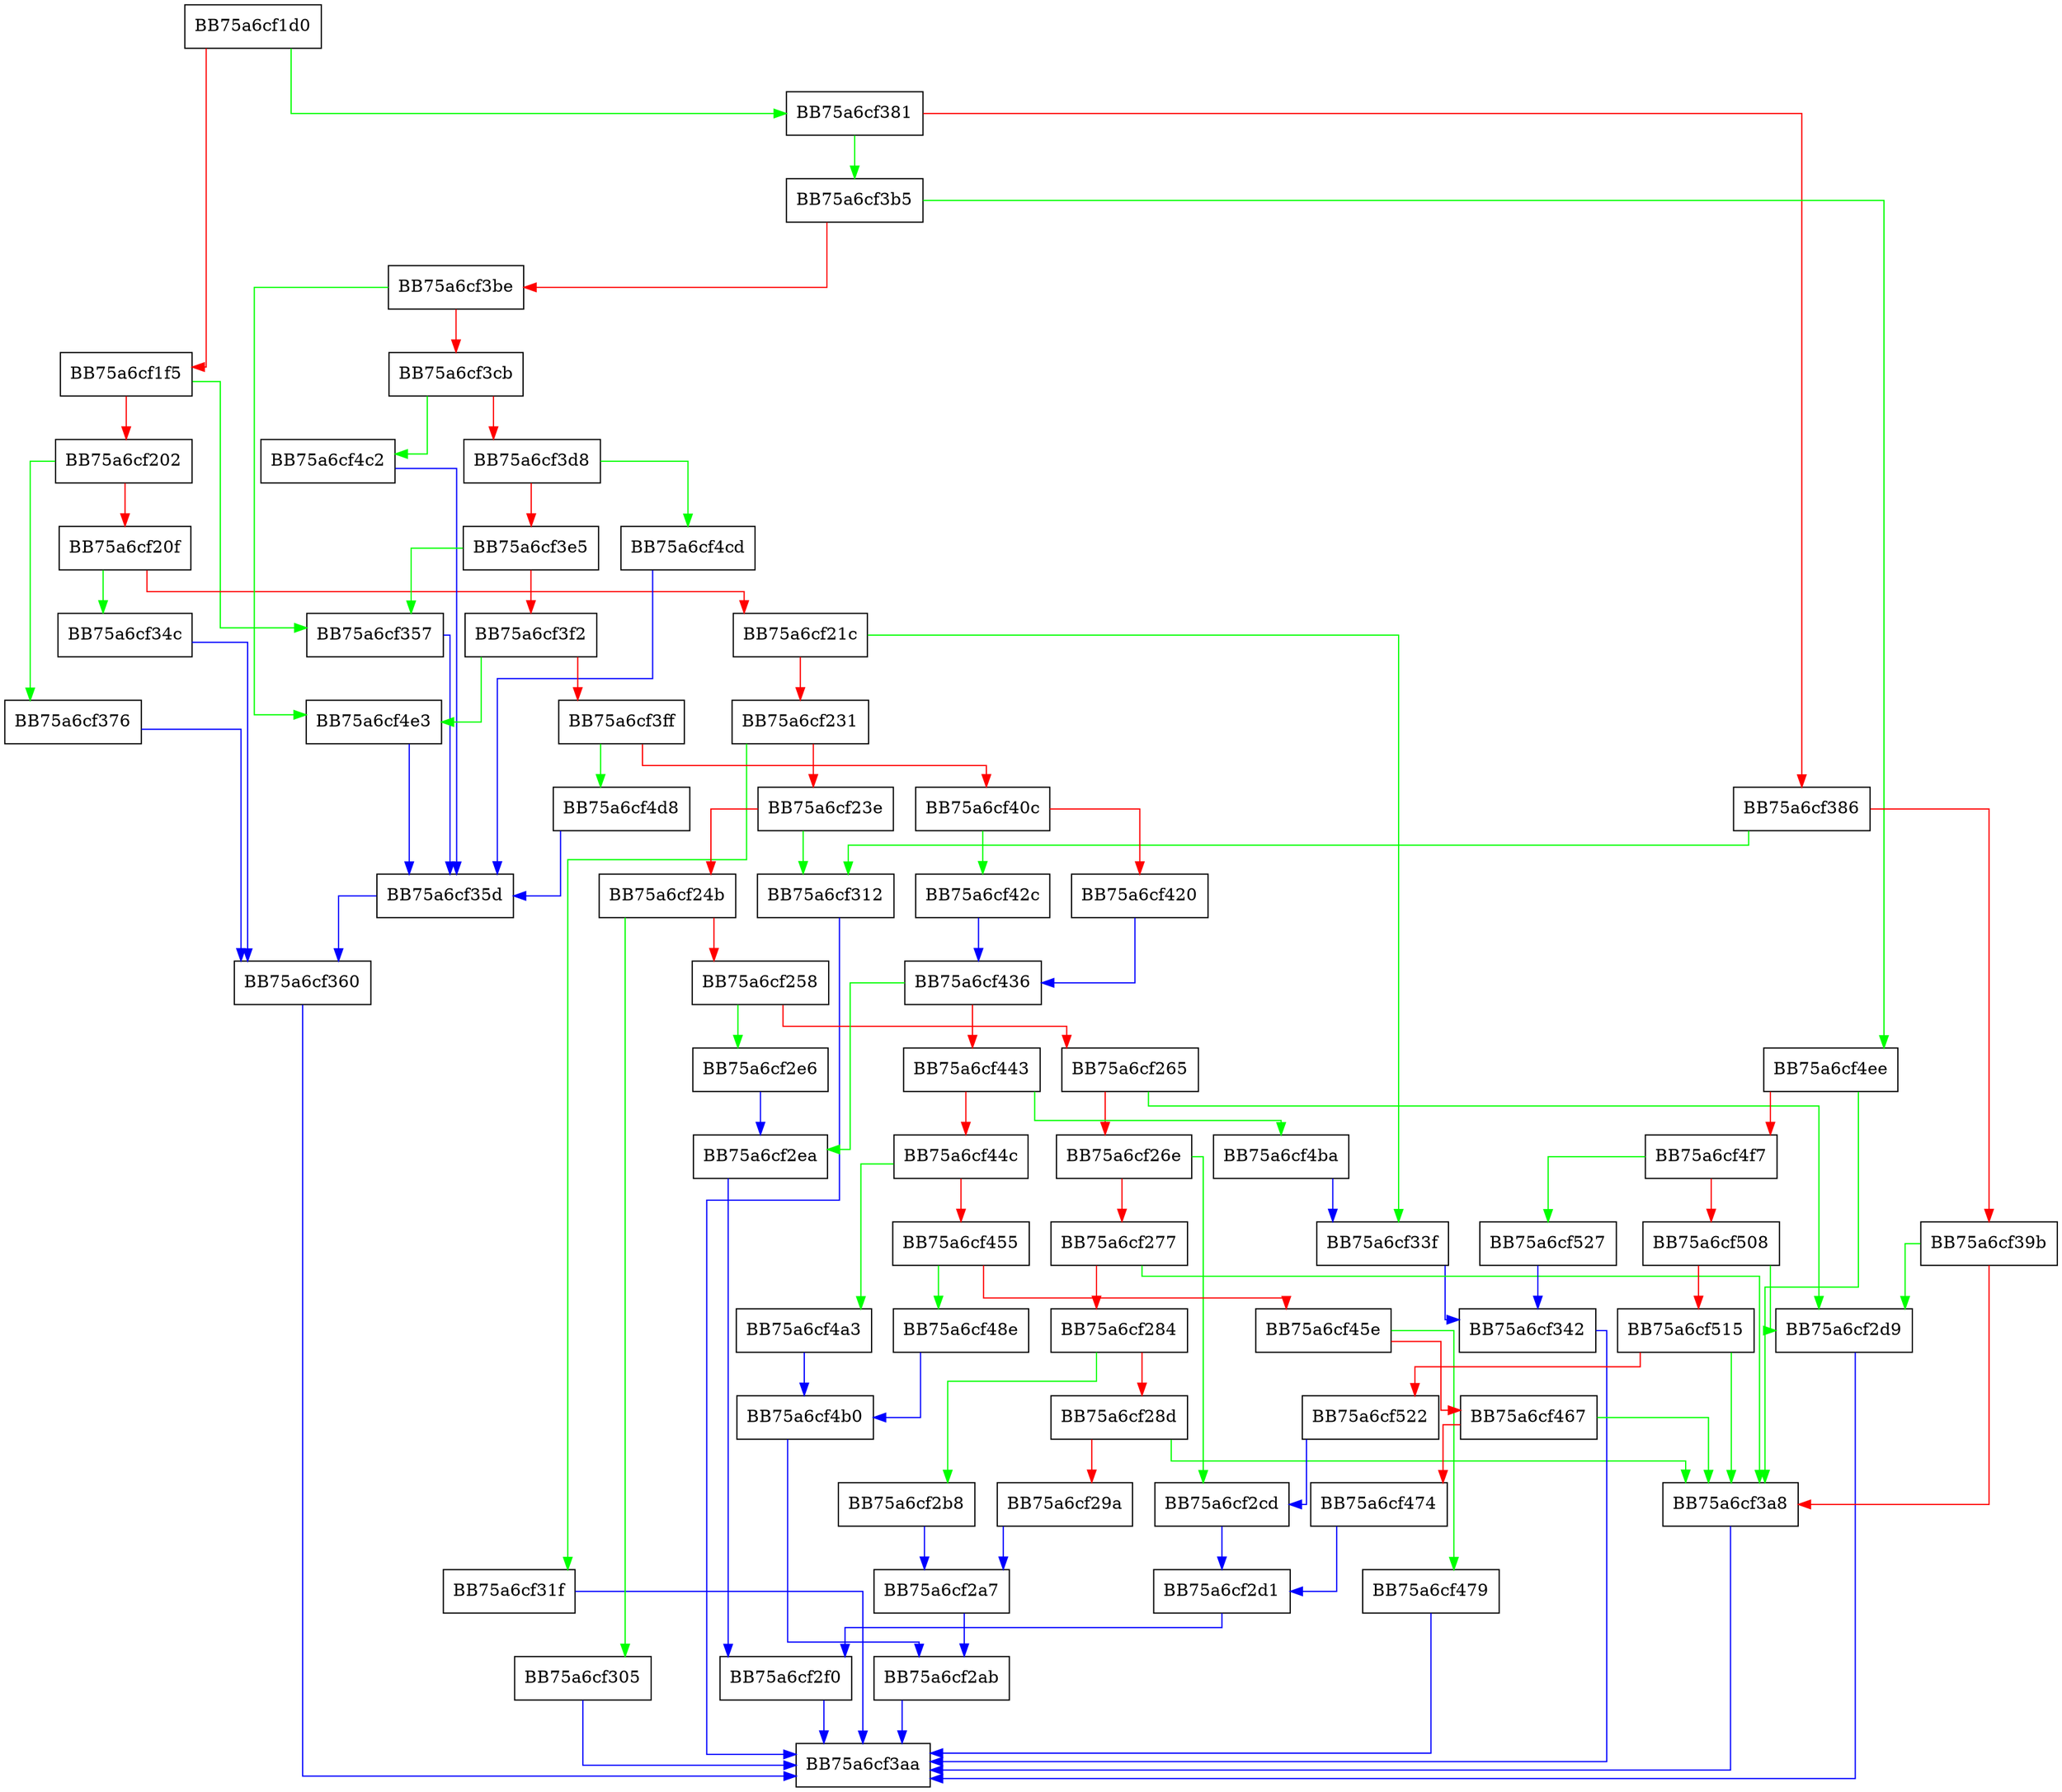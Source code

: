 digraph getPropByHash {
  node [shape="box"];
  graph [splines=ortho];
  BB75a6cf1d0 -> BB75a6cf381 [color="green"];
  BB75a6cf1d0 -> BB75a6cf1f5 [color="red"];
  BB75a6cf1f5 -> BB75a6cf357 [color="green"];
  BB75a6cf1f5 -> BB75a6cf202 [color="red"];
  BB75a6cf202 -> BB75a6cf376 [color="green"];
  BB75a6cf202 -> BB75a6cf20f [color="red"];
  BB75a6cf20f -> BB75a6cf34c [color="green"];
  BB75a6cf20f -> BB75a6cf21c [color="red"];
  BB75a6cf21c -> BB75a6cf33f [color="green"];
  BB75a6cf21c -> BB75a6cf231 [color="red"];
  BB75a6cf231 -> BB75a6cf31f [color="green"];
  BB75a6cf231 -> BB75a6cf23e [color="red"];
  BB75a6cf23e -> BB75a6cf312 [color="green"];
  BB75a6cf23e -> BB75a6cf24b [color="red"];
  BB75a6cf24b -> BB75a6cf305 [color="green"];
  BB75a6cf24b -> BB75a6cf258 [color="red"];
  BB75a6cf258 -> BB75a6cf2e6 [color="green"];
  BB75a6cf258 -> BB75a6cf265 [color="red"];
  BB75a6cf265 -> BB75a6cf2d9 [color="green"];
  BB75a6cf265 -> BB75a6cf26e [color="red"];
  BB75a6cf26e -> BB75a6cf2cd [color="green"];
  BB75a6cf26e -> BB75a6cf277 [color="red"];
  BB75a6cf277 -> BB75a6cf3a8 [color="green"];
  BB75a6cf277 -> BB75a6cf284 [color="red"];
  BB75a6cf284 -> BB75a6cf2b8 [color="green"];
  BB75a6cf284 -> BB75a6cf28d [color="red"];
  BB75a6cf28d -> BB75a6cf3a8 [color="green"];
  BB75a6cf28d -> BB75a6cf29a [color="red"];
  BB75a6cf29a -> BB75a6cf2a7 [color="blue"];
  BB75a6cf2a7 -> BB75a6cf2ab [color="blue"];
  BB75a6cf2ab -> BB75a6cf3aa [color="blue"];
  BB75a6cf2b8 -> BB75a6cf2a7 [color="blue"];
  BB75a6cf2cd -> BB75a6cf2d1 [color="blue"];
  BB75a6cf2d1 -> BB75a6cf2f0 [color="blue"];
  BB75a6cf2d9 -> BB75a6cf3aa [color="blue"];
  BB75a6cf2e6 -> BB75a6cf2ea [color="blue"];
  BB75a6cf2ea -> BB75a6cf2f0 [color="blue"];
  BB75a6cf2f0 -> BB75a6cf3aa [color="blue"];
  BB75a6cf305 -> BB75a6cf3aa [color="blue"];
  BB75a6cf312 -> BB75a6cf3aa [color="blue"];
  BB75a6cf31f -> BB75a6cf3aa [color="blue"];
  BB75a6cf33f -> BB75a6cf342 [color="blue"];
  BB75a6cf342 -> BB75a6cf3aa [color="blue"];
  BB75a6cf34c -> BB75a6cf360 [color="blue"];
  BB75a6cf357 -> BB75a6cf35d [color="blue"];
  BB75a6cf35d -> BB75a6cf360 [color="blue"];
  BB75a6cf360 -> BB75a6cf3aa [color="blue"];
  BB75a6cf376 -> BB75a6cf360 [color="blue"];
  BB75a6cf381 -> BB75a6cf3b5 [color="green"];
  BB75a6cf381 -> BB75a6cf386 [color="red"];
  BB75a6cf386 -> BB75a6cf312 [color="green"];
  BB75a6cf386 -> BB75a6cf39b [color="red"];
  BB75a6cf39b -> BB75a6cf2d9 [color="green"];
  BB75a6cf39b -> BB75a6cf3a8 [color="red"];
  BB75a6cf3a8 -> BB75a6cf3aa [color="blue"];
  BB75a6cf3b5 -> BB75a6cf4ee [color="green"];
  BB75a6cf3b5 -> BB75a6cf3be [color="red"];
  BB75a6cf3be -> BB75a6cf4e3 [color="green"];
  BB75a6cf3be -> BB75a6cf3cb [color="red"];
  BB75a6cf3cb -> BB75a6cf4c2 [color="green"];
  BB75a6cf3cb -> BB75a6cf3d8 [color="red"];
  BB75a6cf3d8 -> BB75a6cf4cd [color="green"];
  BB75a6cf3d8 -> BB75a6cf3e5 [color="red"];
  BB75a6cf3e5 -> BB75a6cf357 [color="green"];
  BB75a6cf3e5 -> BB75a6cf3f2 [color="red"];
  BB75a6cf3f2 -> BB75a6cf4e3 [color="green"];
  BB75a6cf3f2 -> BB75a6cf3ff [color="red"];
  BB75a6cf3ff -> BB75a6cf4d8 [color="green"];
  BB75a6cf3ff -> BB75a6cf40c [color="red"];
  BB75a6cf40c -> BB75a6cf42c [color="green"];
  BB75a6cf40c -> BB75a6cf420 [color="red"];
  BB75a6cf420 -> BB75a6cf436 [color="blue"];
  BB75a6cf42c -> BB75a6cf436 [color="blue"];
  BB75a6cf436 -> BB75a6cf2ea [color="green"];
  BB75a6cf436 -> BB75a6cf443 [color="red"];
  BB75a6cf443 -> BB75a6cf4ba [color="green"];
  BB75a6cf443 -> BB75a6cf44c [color="red"];
  BB75a6cf44c -> BB75a6cf4a3 [color="green"];
  BB75a6cf44c -> BB75a6cf455 [color="red"];
  BB75a6cf455 -> BB75a6cf48e [color="green"];
  BB75a6cf455 -> BB75a6cf45e [color="red"];
  BB75a6cf45e -> BB75a6cf479 [color="green"];
  BB75a6cf45e -> BB75a6cf467 [color="red"];
  BB75a6cf467 -> BB75a6cf3a8 [color="green"];
  BB75a6cf467 -> BB75a6cf474 [color="red"];
  BB75a6cf474 -> BB75a6cf2d1 [color="blue"];
  BB75a6cf479 -> BB75a6cf3aa [color="blue"];
  BB75a6cf48e -> BB75a6cf4b0 [color="blue"];
  BB75a6cf4a3 -> BB75a6cf4b0 [color="blue"];
  BB75a6cf4b0 -> BB75a6cf2ab [color="blue"];
  BB75a6cf4ba -> BB75a6cf33f [color="blue"];
  BB75a6cf4c2 -> BB75a6cf35d [color="blue"];
  BB75a6cf4cd -> BB75a6cf35d [color="blue"];
  BB75a6cf4d8 -> BB75a6cf35d [color="blue"];
  BB75a6cf4e3 -> BB75a6cf35d [color="blue"];
  BB75a6cf4ee -> BB75a6cf3a8 [color="green"];
  BB75a6cf4ee -> BB75a6cf4f7 [color="red"];
  BB75a6cf4f7 -> BB75a6cf527 [color="green"];
  BB75a6cf4f7 -> BB75a6cf508 [color="red"];
  BB75a6cf508 -> BB75a6cf2d9 [color="green"];
  BB75a6cf508 -> BB75a6cf515 [color="red"];
  BB75a6cf515 -> BB75a6cf3a8 [color="green"];
  BB75a6cf515 -> BB75a6cf522 [color="red"];
  BB75a6cf522 -> BB75a6cf2cd [color="blue"];
  BB75a6cf527 -> BB75a6cf342 [color="blue"];
}